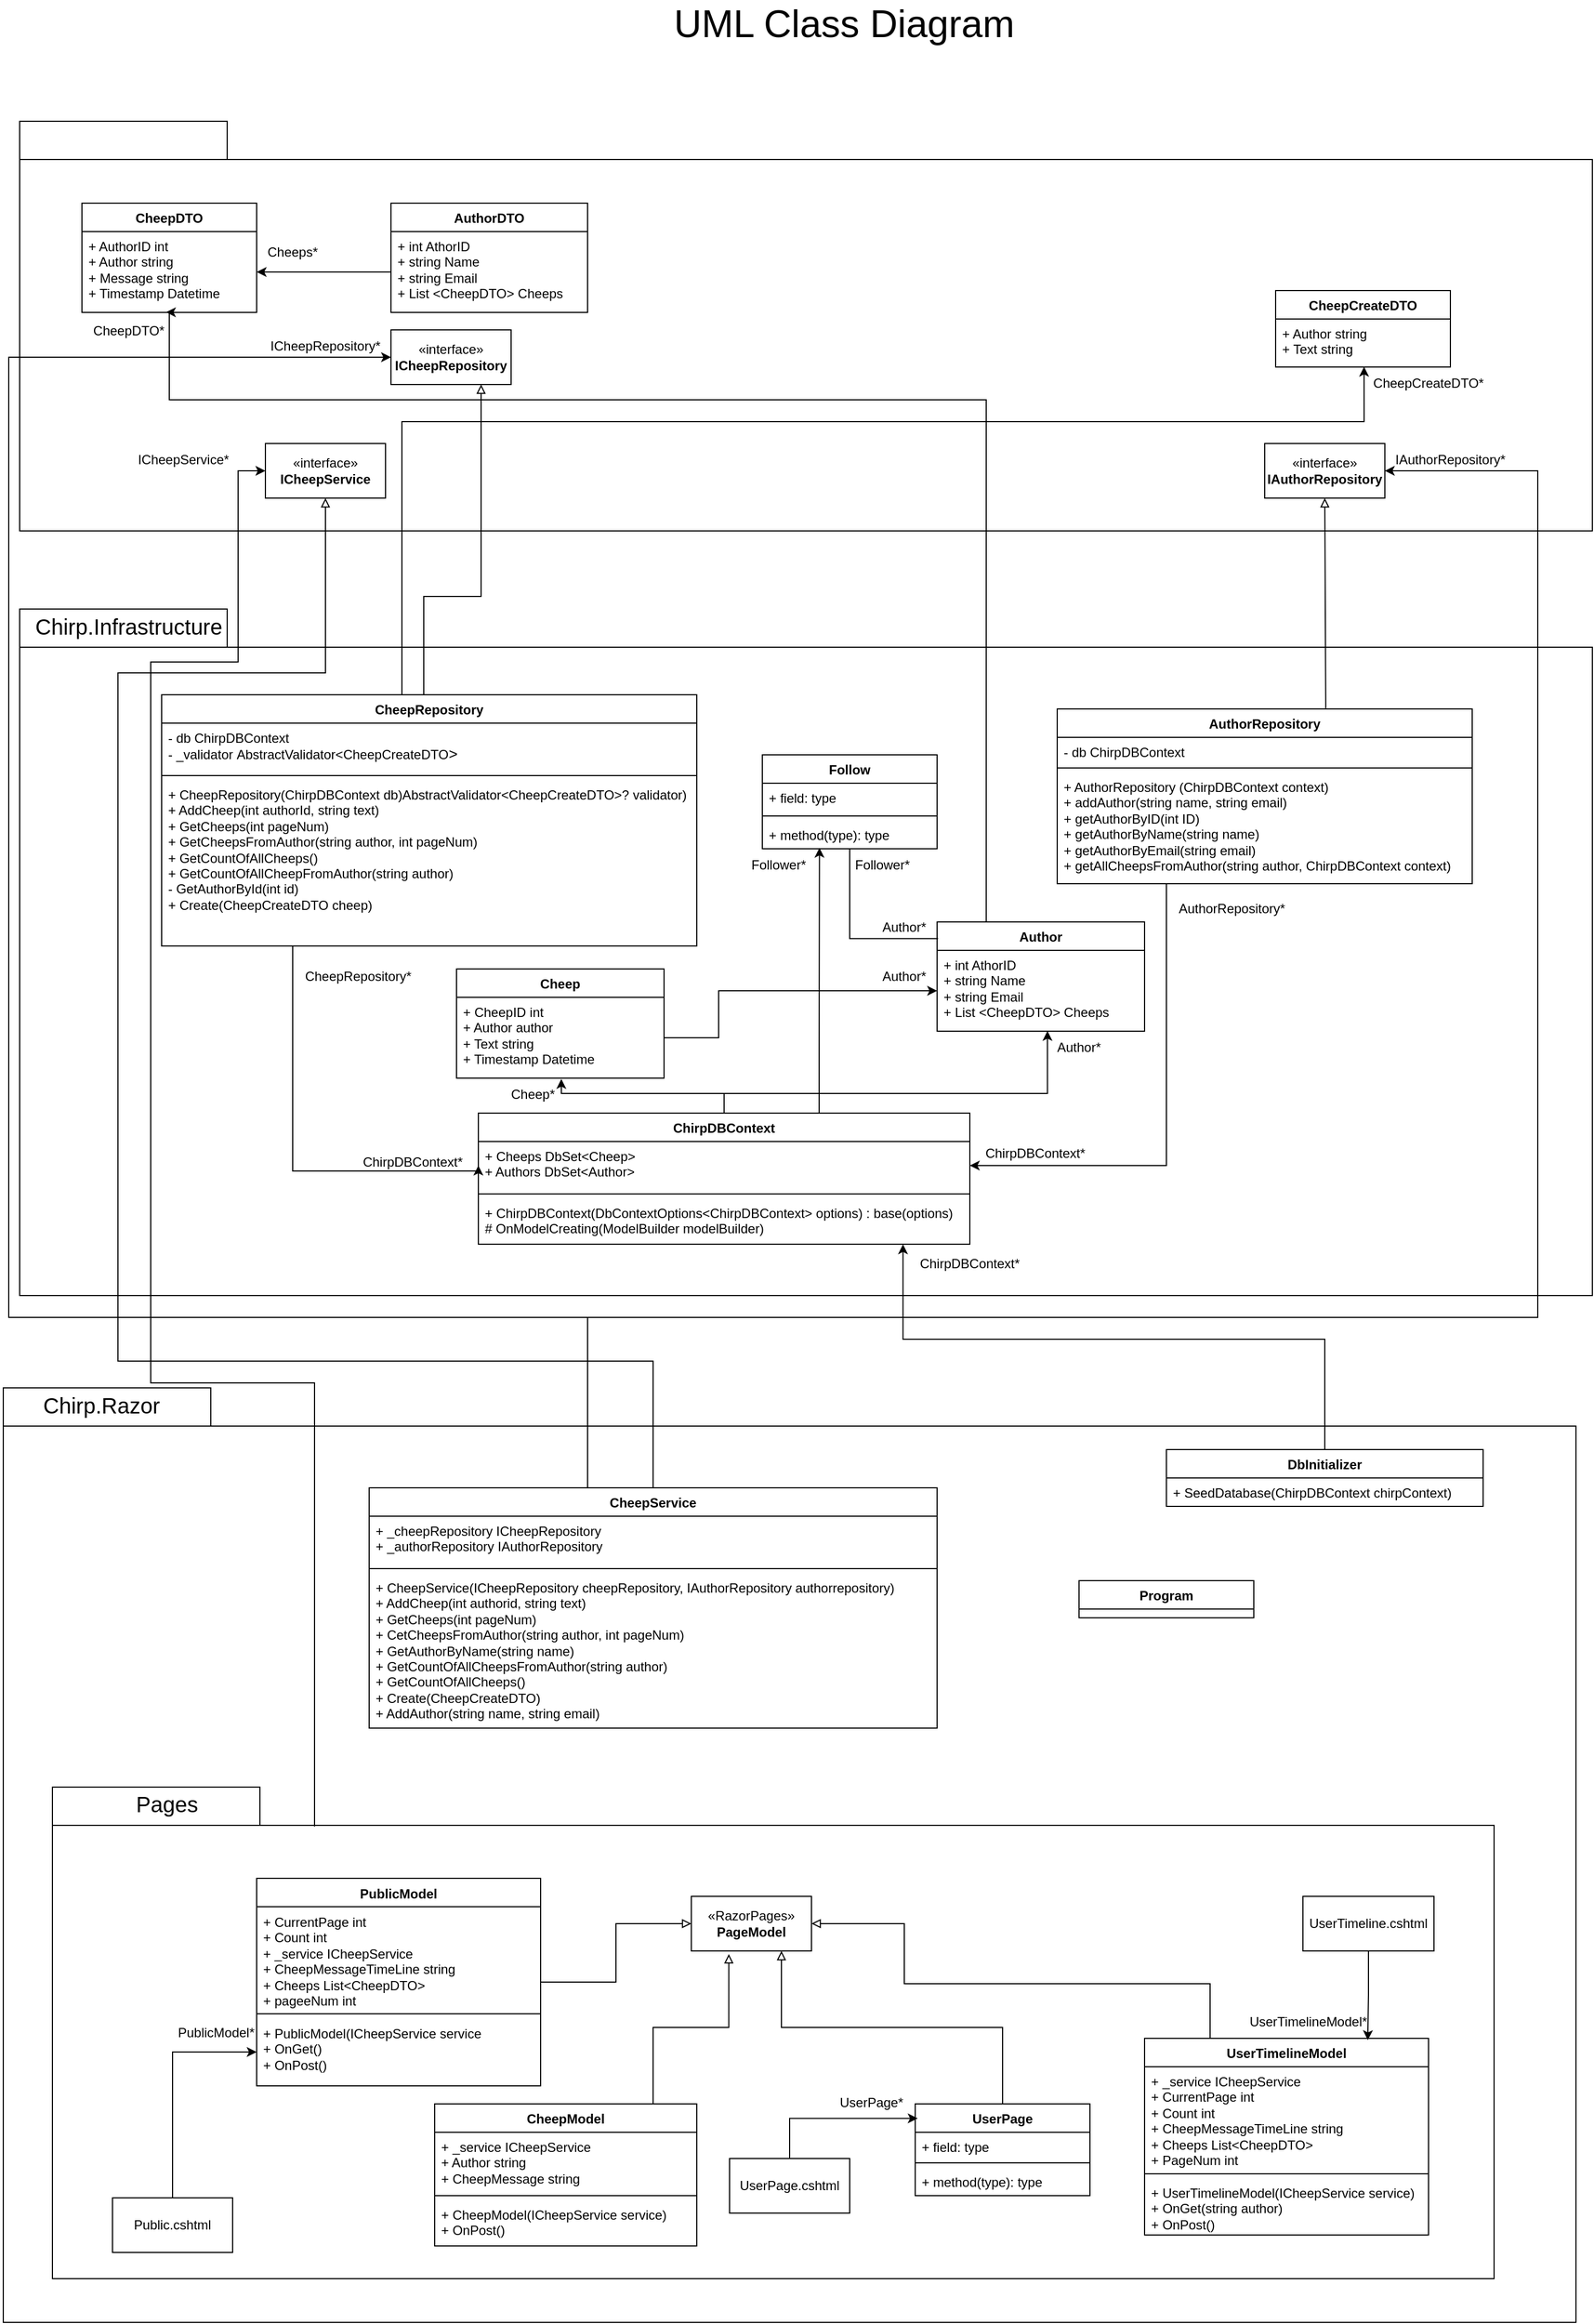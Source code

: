 <mxfile>
    <diagram id="ww35-J_WLWEUMiR8cN5G" name="Page-1">
        <mxGraphModel dx="370" dy="808" grid="0" gridSize="10" guides="1" tooltips="1" connect="1" arrows="1" fold="1" page="1" pageScale="1" pageWidth="850" pageHeight="1100" math="0" shadow="0">
            <root>
                <mxCell id="0"/>
                <mxCell id="1" parent="0"/>
                <mxCell id="2" value="" style="shape=folder;fontStyle=1;spacingTop=10;tabWidth=190;tabHeight=35;tabPosition=left;html=1;" parent="1" vertex="1">
                    <mxGeometry x="980" y="1294.5" width="1440" height="855.5" as="geometry"/>
                </mxCell>
                <mxCell id="3" value="" style="shape=folder;fontStyle=1;spacingTop=10;tabWidth=190;tabHeight=35;tabPosition=left;html=1;" parent="1" vertex="1">
                    <mxGeometry x="1025" y="1660" width="1320" height="450" as="geometry"/>
                </mxCell>
                <mxCell id="4" value="" style="shape=folder;fontStyle=1;spacingTop=10;tabWidth=190;tabHeight=35;tabPosition=left;html=1;" parent="1" vertex="1">
                    <mxGeometry x="995" y="581.5" width="1440" height="628.5" as="geometry"/>
                </mxCell>
                <mxCell id="5" value="" style="shape=folder;fontStyle=1;spacingTop=10;tabWidth=190;tabHeight=35;tabPosition=left;html=1;" parent="1" vertex="1">
                    <mxGeometry x="995" y="135" width="1440" height="375" as="geometry"/>
                </mxCell>
                <mxCell id="6" value="Author" style="swimlane;fontStyle=1;align=center;verticalAlign=top;childLayout=stackLayout;horizontal=1;startSize=26;horizontalStack=0;resizeParent=1;resizeParentMax=0;resizeLast=0;collapsible=1;marginBottom=0;whiteSpace=wrap;html=1;" parent="1" vertex="1">
                    <mxGeometry x="1835" y="868" width="190" height="100" as="geometry"/>
                </mxCell>
                <mxCell id="7" value="+ int AthorID&lt;br style=&quot;border-color: var(--border-color);&quot;&gt;+ string Name&lt;br style=&quot;border-color: var(--border-color);&quot;&gt;+ string Email&lt;br style=&quot;border-color: var(--border-color);&quot;&gt;+ List &amp;lt;CheepDTO&amp;gt; Cheeps" style="text;strokeColor=none;fillColor=none;align=left;verticalAlign=top;spacingLeft=4;spacingRight=4;overflow=hidden;rotatable=0;points=[[0,0.5],[1,0.5]];portConstraint=eastwest;whiteSpace=wrap;html=1;" parent="6" vertex="1">
                    <mxGeometry y="26" width="190" height="74" as="geometry"/>
                </mxCell>
                <mxCell id="8" value="CheepDTO&lt;br&gt;" style="swimlane;fontStyle=1;align=center;verticalAlign=top;childLayout=stackLayout;horizontal=1;startSize=26;horizontalStack=0;resizeParent=1;resizeParentMax=0;resizeLast=0;collapsible=1;marginBottom=0;whiteSpace=wrap;html=1;" parent="1" vertex="1">
                    <mxGeometry x="1052" y="210" width="160" height="100" as="geometry"/>
                </mxCell>
                <mxCell id="9" value="+ AuthorID int&lt;br&gt;+ Author string&lt;br&gt;+ Message string&lt;br&gt;+ Timestamp Datetime" style="text;strokeColor=none;fillColor=none;align=left;verticalAlign=top;spacingLeft=4;spacingRight=4;overflow=hidden;rotatable=0;points=[[0,0.5],[1,0.5]];portConstraint=eastwest;whiteSpace=wrap;html=1;" parent="8" vertex="1">
                    <mxGeometry y="26" width="160" height="74" as="geometry"/>
                </mxCell>
                <mxCell id="10" value="AuthorDTO" style="swimlane;fontStyle=1;align=center;verticalAlign=top;childLayout=stackLayout;horizontal=1;startSize=26;horizontalStack=0;resizeParent=1;resizeParentMax=0;resizeLast=0;collapsible=1;marginBottom=0;whiteSpace=wrap;html=1;" parent="1" vertex="1">
                    <mxGeometry x="1335" y="210" width="180" height="100" as="geometry"/>
                </mxCell>
                <mxCell id="11" value="+ int AthorID&lt;br&gt;+ string Name&lt;br&gt;+ string Email&lt;br&gt;+ List &amp;lt;CheepDTO&amp;gt; Cheeps" style="text;strokeColor=none;fillColor=none;align=left;verticalAlign=top;spacingLeft=4;spacingRight=4;overflow=hidden;rotatable=0;points=[[0,0.5],[1,0.5]];portConstraint=eastwest;whiteSpace=wrap;html=1;" parent="10" vertex="1">
                    <mxGeometry y="26" width="180" height="74" as="geometry"/>
                </mxCell>
                <mxCell id="12" style="edgeStyle=orthogonalEdgeStyle;rounded=0;orthogonalLoop=1;jettySize=auto;html=1;startArrow=none;startFill=0;endArrow=classic;endFill=1;" parent="1" source="11" target="9" edge="1">
                    <mxGeometry relative="1" as="geometry"/>
                </mxCell>
                <mxCell id="13" value="Cheeps*" style="text;html=1;strokeColor=none;fillColor=none;align=center;verticalAlign=middle;whiteSpace=wrap;rounded=0;" parent="1" vertex="1">
                    <mxGeometry x="1215" y="240" width="60" height="30" as="geometry"/>
                </mxCell>
                <mxCell id="14" style="edgeStyle=orthogonalEdgeStyle;rounded=0;orthogonalLoop=1;jettySize=auto;html=1;entryX=0.5;entryY=1;entryDx=0;entryDy=0;endArrow=block;endFill=0;exitX=0.5;exitY=0;exitDx=0;exitDy=0;" parent="1" edge="1">
                    <mxGeometry relative="1" as="geometry">
                        <mxPoint x="1750" y="290" as="sourcePoint"/>
                    </mxGeometry>
                </mxCell>
                <mxCell id="20" value="CheepCreateDTO" style="swimlane;fontStyle=1;align=center;verticalAlign=top;childLayout=stackLayout;horizontal=1;startSize=26;horizontalStack=0;resizeParent=1;resizeParentMax=0;resizeLast=0;collapsible=1;marginBottom=0;whiteSpace=wrap;html=1;" parent="1" vertex="1">
                    <mxGeometry x="2145" y="290" width="160" height="70" as="geometry"/>
                </mxCell>
                <mxCell id="21" value="+ Author string&lt;br&gt;+ Text string" style="text;strokeColor=none;fillColor=none;align=left;verticalAlign=top;spacingLeft=4;spacingRight=4;overflow=hidden;rotatable=0;points=[[0,0.5],[1,0.5]];portConstraint=eastwest;whiteSpace=wrap;html=1;" parent="20" vertex="1">
                    <mxGeometry y="26" width="160" height="44" as="geometry"/>
                </mxCell>
                <mxCell id="22" value="&lt;font style=&quot;font-size: 19px;&quot; color=&quot;#ffffff&quot;&gt;Chirp.Core&lt;/font&gt;" style="text;html=1;strokeColor=none;fillColor=none;align=center;verticalAlign=middle;whiteSpace=wrap;rounded=0;" parent="1" vertex="1">
                    <mxGeometry x="1055" y="135" width="60" height="30" as="geometry"/>
                </mxCell>
                <mxCell id="23" value="Cheep" style="swimlane;fontStyle=1;align=center;verticalAlign=top;childLayout=stackLayout;horizontal=1;startSize=26;horizontalStack=0;resizeParent=1;resizeParentMax=0;resizeLast=0;collapsible=1;marginBottom=0;whiteSpace=wrap;html=1;" parent="1" vertex="1">
                    <mxGeometry x="1395" y="911" width="190" height="100" as="geometry"/>
                </mxCell>
                <mxCell id="24" value="+ CheepID int&lt;br&gt;+ Author author&lt;br&gt;+ Text string&lt;br&gt;+ Timestamp Datetime" style="text;strokeColor=none;fillColor=none;align=left;verticalAlign=top;spacingLeft=4;spacingRight=4;overflow=hidden;rotatable=0;points=[[0,0.5],[1,0.5]];portConstraint=eastwest;whiteSpace=wrap;html=1;" parent="23" vertex="1">
                    <mxGeometry y="26" width="190" height="74" as="geometry"/>
                </mxCell>
                <mxCell id="25" style="edgeStyle=orthogonalEdgeStyle;rounded=0;orthogonalLoop=1;jettySize=auto;html=1;entryX=1;entryY=0.5;entryDx=0;entryDy=0;" parent="1" source="27" target="36" edge="1">
                    <mxGeometry relative="1" as="geometry">
                        <Array as="points">
                            <mxPoint x="2045" y="1091"/>
                        </Array>
                    </mxGeometry>
                </mxCell>
                <mxCell id="26" style="edgeStyle=orthogonalEdgeStyle;rounded=0;orthogonalLoop=1;jettySize=auto;html=1;entryX=0.5;entryY=1;entryDx=0;entryDy=0;endArrow=block;endFill=0;exitX=0.647;exitY=-0.004;exitDx=0;exitDy=0;exitPerimeter=0;" parent="1" source="27" target="68" edge="1">
                    <mxGeometry relative="1" as="geometry">
                        <Array as="points">
                            <mxPoint x="2191" y="670"/>
                            <mxPoint x="2190" y="670"/>
                        </Array>
                    </mxGeometry>
                </mxCell>
                <mxCell id="27" value="AuthorRepository" style="swimlane;fontStyle=1;align=center;verticalAlign=top;childLayout=stackLayout;horizontal=1;startSize=26;horizontalStack=0;resizeParent=1;resizeParentMax=0;resizeLast=0;collapsible=1;marginBottom=0;whiteSpace=wrap;html=1;" parent="1" vertex="1">
                    <mxGeometry x="1945" y="673" width="380" height="160" as="geometry"/>
                </mxCell>
                <mxCell id="28" value="- db&amp;nbsp;ChirpDBContext" style="text;strokeColor=none;fillColor=none;align=left;verticalAlign=top;spacingLeft=4;spacingRight=4;overflow=hidden;rotatable=0;points=[[0,0.5],[1,0.5]];portConstraint=eastwest;whiteSpace=wrap;html=1;" parent="27" vertex="1">
                    <mxGeometry y="26" width="380" height="24" as="geometry"/>
                </mxCell>
                <mxCell id="29" value="" style="line;strokeWidth=1;fillColor=none;align=left;verticalAlign=middle;spacingTop=-1;spacingLeft=3;spacingRight=3;rotatable=0;labelPosition=right;points=[];portConstraint=eastwest;strokeColor=inherit;" parent="27" vertex="1">
                    <mxGeometry y="50" width="380" height="8" as="geometry"/>
                </mxCell>
                <mxCell id="30" value="+ AuthorRepository (ChirpDBContext context)&lt;br&gt;+ addAuthor(string name, string email)&lt;br&gt;+ getAuthorByID(int ID)&lt;br&gt;+ getAuthorByName(string name)&lt;br&gt;+ getAuthorByEmail(string email)&lt;br&gt;+ getAllCheepsFromAuthor(string author, ChirpDBContext context)" style="text;strokeColor=none;fillColor=none;align=left;verticalAlign=top;spacingLeft=4;spacingRight=4;overflow=hidden;rotatable=0;points=[[0,0.5],[1,0.5]];portConstraint=eastwest;whiteSpace=wrap;html=1;" parent="27" vertex="1">
                    <mxGeometry y="58" width="380" height="102" as="geometry"/>
                </mxCell>
                <mxCell id="31" value="CheepRepository" style="swimlane;fontStyle=1;align=center;verticalAlign=top;childLayout=stackLayout;horizontal=1;startSize=26;horizontalStack=0;resizeParent=1;resizeParentMax=0;resizeLast=0;collapsible=1;marginBottom=0;whiteSpace=wrap;html=1;" parent="1" vertex="1">
                    <mxGeometry x="1125" y="660" width="490" height="230" as="geometry"/>
                </mxCell>
                <mxCell id="32" value="- db ChirpDBContext&lt;br&gt;- _validator&amp;nbsp;AbstractValidator&amp;lt;&lt;font style=&quot;font-size: 12px;&quot;&gt;CheepCreateDTO&lt;/font&gt;&lt;span style=&quot;font-family: Consolas, &amp;quot;Courier New&amp;quot;, monospace; font-size: 14px;&quot;&gt;&amp;gt;&lt;/span&gt;" style="text;strokeColor=none;fillColor=none;align=left;verticalAlign=top;spacingLeft=4;spacingRight=4;overflow=hidden;rotatable=0;points=[[0,0.5],[1,0.5]];portConstraint=eastwest;whiteSpace=wrap;html=1;" parent="31" vertex="1">
                    <mxGeometry y="26" width="490" height="44" as="geometry"/>
                </mxCell>
                <mxCell id="33" value="" style="line;strokeWidth=1;fillColor=none;align=left;verticalAlign=middle;spacingTop=-1;spacingLeft=3;spacingRight=3;rotatable=0;labelPosition=right;points=[];portConstraint=eastwest;strokeColor=inherit;" parent="31" vertex="1">
                    <mxGeometry y="70" width="490" height="8" as="geometry"/>
                </mxCell>
                <mxCell id="34" value="&lt;font style=&quot;font-size: 12px;&quot;&gt;+&amp;nbsp;CheepRepository(ChirpDBContext db)AbstractValidator&amp;lt;CheepCreateDTO&amp;gt;? validator)&lt;/font&gt;&lt;br&gt;+ AddCheep(int authorId, string text)&lt;br&gt;+ GetCheeps(int pageNum)&lt;br&gt;+ GetCheepsFromAuthor(string author, int pageNum)&lt;br&gt;+ GetCountOfAllCheeps()&lt;br&gt;+ GetCountOfAllCheepFromAuthor(string author)&lt;br&gt;- GetAuthorById(int id)&lt;br&gt;+ Create(CheepCreateDTO cheep)" style="text;strokeColor=none;fillColor=none;align=left;verticalAlign=top;spacingLeft=4;spacingRight=4;overflow=hidden;rotatable=0;points=[[0,0.5],[1,0.5]];portConstraint=eastwest;whiteSpace=wrap;html=1;" parent="31" vertex="1">
                    <mxGeometry y="78" width="490" height="152" as="geometry"/>
                </mxCell>
                <mxCell id="35" value="ChirpDBContext" style="swimlane;fontStyle=1;align=center;verticalAlign=top;childLayout=stackLayout;horizontal=1;startSize=26;horizontalStack=0;resizeParent=1;resizeParentMax=0;resizeLast=0;collapsible=1;marginBottom=0;whiteSpace=wrap;html=1;" parent="1" vertex="1">
                    <mxGeometry x="1415" y="1043" width="450" height="120" as="geometry"/>
                </mxCell>
                <mxCell id="36" value="+ Cheeps DbSet&amp;lt;Cheep&amp;gt;&lt;br&gt;+ Authors DbSet&amp;lt;Author&amp;gt;" style="text;strokeColor=none;fillColor=none;align=left;verticalAlign=top;spacingLeft=4;spacingRight=4;overflow=hidden;rotatable=0;points=[[0,0.5],[1,0.5]];portConstraint=eastwest;whiteSpace=wrap;html=1;" parent="35" vertex="1">
                    <mxGeometry y="26" width="450" height="44" as="geometry"/>
                </mxCell>
                <mxCell id="37" value="" style="line;strokeWidth=1;fillColor=none;align=left;verticalAlign=middle;spacingTop=-1;spacingLeft=3;spacingRight=3;rotatable=0;labelPosition=right;points=[];portConstraint=eastwest;strokeColor=inherit;" parent="35" vertex="1">
                    <mxGeometry y="70" width="450" height="8" as="geometry"/>
                </mxCell>
                <mxCell id="38" value="+ ChirpDBContext(DbContextOptions&amp;lt;ChirpDBContext&amp;gt; options) : base(options)&lt;br&gt;# OnModelCreating(ModelBuilder modelBuilder)" style="text;strokeColor=none;fillColor=none;align=left;verticalAlign=top;spacingLeft=4;spacingRight=4;overflow=hidden;rotatable=0;points=[[0,0.5],[1,0.5]];portConstraint=eastwest;whiteSpace=wrap;html=1;" parent="35" vertex="1">
                    <mxGeometry y="78" width="450" height="42" as="geometry"/>
                </mxCell>
                <mxCell id="39" style="edgeStyle=orthogonalEdgeStyle;rounded=0;orthogonalLoop=1;jettySize=auto;html=1;entryX=0;entryY=0.5;entryDx=0;entryDy=0;" parent="1" source="34" target="36" edge="1">
                    <mxGeometry relative="1" as="geometry">
                        <Array as="points">
                            <mxPoint x="1245" y="1096"/>
                        </Array>
                    </mxGeometry>
                </mxCell>
                <mxCell id="40" style="edgeStyle=orthogonalEdgeStyle;rounded=0;orthogonalLoop=1;jettySize=auto;html=1;entryX=0.505;entryY=1.01;entryDx=0;entryDy=0;entryPerimeter=0;" parent="1" source="35" target="24" edge="1">
                    <mxGeometry relative="1" as="geometry">
                        <Array as="points">
                            <mxPoint x="1640" y="1025"/>
                            <mxPoint x="1491" y="1025"/>
                        </Array>
                    </mxGeometry>
                </mxCell>
                <mxCell id="41" style="edgeStyle=orthogonalEdgeStyle;rounded=0;orthogonalLoop=1;jettySize=auto;html=1;entryX=0.532;entryY=0.997;entryDx=0;entryDy=0;entryPerimeter=0;" parent="1" source="35" target="7" edge="1">
                    <mxGeometry relative="1" as="geometry">
                        <Array as="points">
                            <mxPoint x="1640" y="1025"/>
                            <mxPoint x="1936" y="1025"/>
                        </Array>
                    </mxGeometry>
                </mxCell>
                <mxCell id="42" style="edgeStyle=orthogonalEdgeStyle;rounded=0;orthogonalLoop=1;jettySize=auto;html=1;entryX=0;entryY=0.5;entryDx=0;entryDy=0;" parent="1" source="24" target="7" edge="1">
                    <mxGeometry relative="1" as="geometry">
                        <Array as="points">
                            <mxPoint x="1635" y="974"/>
                            <mxPoint x="1635" y="931"/>
                        </Array>
                    </mxGeometry>
                </mxCell>
                <mxCell id="43" style="edgeStyle=orthogonalEdgeStyle;rounded=0;orthogonalLoop=1;jettySize=auto;html=1;entryX=0.481;entryY=0.997;entryDx=0;entryDy=0;entryPerimeter=0;" parent="1" source="6" target="9" edge="1">
                    <mxGeometry relative="1" as="geometry">
                        <Array as="points">
                            <mxPoint x="1880" y="390"/>
                            <mxPoint x="1132" y="390"/>
                            <mxPoint x="1132" y="310"/>
                        </Array>
                    </mxGeometry>
                </mxCell>
                <mxCell id="44" style="edgeStyle=orthogonalEdgeStyle;rounded=0;orthogonalLoop=1;jettySize=auto;html=1;entryX=0.506;entryY=0.994;entryDx=0;entryDy=0;entryPerimeter=0;" parent="1" source="31" target="21" edge="1">
                    <mxGeometry relative="1" as="geometry">
                        <Array as="points">
                            <mxPoint x="1345" y="410"/>
                            <mxPoint x="2226" y="410"/>
                        </Array>
                    </mxGeometry>
                </mxCell>
                <mxCell id="45" value="&lt;font style=&quot;font-size: 20px;&quot;&gt;Chirp.Infrastructure&lt;/font&gt;" style="text;html=1;strokeColor=none;fillColor=none;align=center;verticalAlign=middle;whiteSpace=wrap;rounded=0;" parent="1" vertex="1">
                    <mxGeometry x="1065" y="581.5" width="60" height="30" as="geometry"/>
                </mxCell>
                <mxCell id="46" value="ChirpDBContext*" style="text;html=1;strokeColor=none;fillColor=none;align=center;verticalAlign=middle;whiteSpace=wrap;rounded=0;" parent="1" vertex="1">
                    <mxGeometry x="1325" y="1073" width="60" height="30" as="geometry"/>
                </mxCell>
                <mxCell id="47" value="Cheep*" style="text;html=1;strokeColor=none;fillColor=none;align=center;verticalAlign=middle;whiteSpace=wrap;rounded=0;" parent="1" vertex="1">
                    <mxGeometry x="1435" y="1011" width="60" height="30" as="geometry"/>
                </mxCell>
                <mxCell id="48" value="Author*" style="text;html=1;strokeColor=none;fillColor=none;align=center;verticalAlign=middle;whiteSpace=wrap;rounded=0;" parent="1" vertex="1">
                    <mxGeometry x="1775" y="903" width="60" height="30" as="geometry"/>
                </mxCell>
                <mxCell id="49" value="Author*" style="text;html=1;strokeColor=none;fillColor=none;align=center;verticalAlign=middle;whiteSpace=wrap;rounded=0;" parent="1" vertex="1">
                    <mxGeometry x="1935" y="968" width="60" height="30" as="geometry"/>
                </mxCell>
                <mxCell id="50" value="ChirpDBContext*" style="text;html=1;strokeColor=none;fillColor=none;align=center;verticalAlign=middle;whiteSpace=wrap;rounded=0;" parent="1" vertex="1">
                    <mxGeometry x="1895" y="1065" width="60" height="30" as="geometry"/>
                </mxCell>
                <mxCell id="51" value="CheepDTO*" style="text;html=1;strokeColor=none;fillColor=none;align=center;verticalAlign=middle;whiteSpace=wrap;rounded=0;" parent="1" vertex="1">
                    <mxGeometry x="1065" y="312" width="60" height="30" as="geometry"/>
                </mxCell>
                <mxCell id="52" value="CheepCreateDTO*" style="text;html=1;strokeColor=none;fillColor=none;align=center;verticalAlign=middle;whiteSpace=wrap;rounded=0;" parent="1" vertex="1">
                    <mxGeometry x="2255" y="360" width="60" height="30" as="geometry"/>
                </mxCell>
                <mxCell id="53" value="&lt;font style=&quot;font-size: 35px;&quot;&gt;UML Class Diagram&lt;/font&gt;" style="text;html=1;strokeColor=none;fillColor=none;align=center;verticalAlign=middle;whiteSpace=wrap;rounded=0;" parent="1" vertex="1">
                    <mxGeometry x="1555" y="30" width="390" height="30" as="geometry"/>
                </mxCell>
                <mxCell id="54" value="&lt;font style=&quot;font-size: 20px;&quot;&gt;Chirp.Razor&lt;/font&gt;" style="text;html=1;strokeColor=none;fillColor=none;align=center;verticalAlign=middle;whiteSpace=wrap;rounded=0;" parent="1" vertex="1">
                    <mxGeometry x="1040" y="1294.5" width="60" height="30" as="geometry"/>
                </mxCell>
                <mxCell id="55" value="DbInitializer" style="swimlane;fontStyle=1;align=center;verticalAlign=top;childLayout=stackLayout;horizontal=1;startSize=26;horizontalStack=0;resizeParent=1;resizeParentMax=0;resizeLast=0;collapsible=1;marginBottom=0;whiteSpace=wrap;html=1;" parent="1" vertex="1">
                    <mxGeometry x="2045" y="1351" width="290" height="52" as="geometry"/>
                </mxCell>
                <mxCell id="56" value="+ SeedDatabase(ChirpDBContext chirpContext)" style="text;strokeColor=none;fillColor=none;align=left;verticalAlign=top;spacingLeft=4;spacingRight=4;overflow=hidden;rotatable=0;points=[[0,0.5],[1,0.5]];portConstraint=eastwest;whiteSpace=wrap;html=1;" parent="55" vertex="1">
                    <mxGeometry y="26" width="290" height="26" as="geometry"/>
                </mxCell>
                <mxCell id="57" value="ChirpDBContext*" style="text;html=1;strokeColor=none;fillColor=none;align=center;verticalAlign=middle;whiteSpace=wrap;rounded=0;" parent="1" vertex="1">
                    <mxGeometry x="1835" y="1166" width="60" height="30" as="geometry"/>
                </mxCell>
                <mxCell id="58" style="edgeStyle=orthogonalEdgeStyle;rounded=0;orthogonalLoop=1;jettySize=auto;html=1;" parent="1" target="82" edge="1">
                    <mxGeometry relative="1" as="geometry">
                        <Array as="points">
                            <mxPoint x="1265" y="1290"/>
                            <mxPoint x="1115" y="1290"/>
                            <mxPoint x="1115" y="630"/>
                            <mxPoint x="1195" y="630"/>
                            <mxPoint x="1195" y="455"/>
                        </Array>
                        <mxPoint x="1265" y="1696" as="sourcePoint"/>
                    </mxGeometry>
                </mxCell>
                <mxCell id="59" value="&lt;font style=&quot;font-size: 20px;&quot;&gt;Pages&lt;/font&gt;" style="text;html=1;strokeColor=none;fillColor=none;align=center;verticalAlign=middle;whiteSpace=wrap;rounded=0;" parent="1" vertex="1">
                    <mxGeometry x="1100" y="1660" width="60" height="30" as="geometry"/>
                </mxCell>
                <mxCell id="60" style="edgeStyle=orthogonalEdgeStyle;rounded=0;orthogonalLoop=1;jettySize=auto;html=1;entryX=0.5;entryY=1;entryDx=0;entryDy=0;endArrow=block;endFill=0;" parent="1" source="63" target="82" edge="1">
                    <mxGeometry relative="1" as="geometry">
                        <Array as="points">
                            <mxPoint x="1575" y="1270"/>
                            <mxPoint x="1085" y="1270"/>
                            <mxPoint x="1085" y="640"/>
                            <mxPoint x="1275" y="640"/>
                        </Array>
                    </mxGeometry>
                </mxCell>
                <mxCell id="61" style="edgeStyle=orthogonalEdgeStyle;rounded=0;orthogonalLoop=1;jettySize=auto;html=1;entryX=0;entryY=0.5;entryDx=0;entryDy=0;" parent="1" source="63" target="67" edge="1">
                    <mxGeometry relative="1" as="geometry">
                        <Array as="points">
                            <mxPoint x="1515" y="1230"/>
                            <mxPoint x="985" y="1230"/>
                            <mxPoint x="985" y="351"/>
                        </Array>
                    </mxGeometry>
                </mxCell>
                <mxCell id="62" style="edgeStyle=orthogonalEdgeStyle;rounded=0;orthogonalLoop=1;jettySize=auto;html=1;" parent="1" source="63" target="68" edge="1">
                    <mxGeometry relative="1" as="geometry">
                        <Array as="points">
                            <mxPoint x="1515" y="1230"/>
                            <mxPoint x="2385" y="1230"/>
                            <mxPoint x="2385" y="455"/>
                        </Array>
                    </mxGeometry>
                </mxCell>
                <mxCell id="63" value="CheepService" style="swimlane;fontStyle=1;align=center;verticalAlign=top;childLayout=stackLayout;horizontal=1;startSize=26;horizontalStack=0;resizeParent=1;resizeParentMax=0;resizeLast=0;collapsible=1;marginBottom=0;whiteSpace=wrap;html=1;" parent="1" vertex="1">
                    <mxGeometry x="1315" y="1386" width="520" height="220" as="geometry"/>
                </mxCell>
                <mxCell id="64" value="+ _cheepRepository ICheepRepository&lt;br&gt;+ _authorRepository IAuthorRepository" style="text;strokeColor=none;fillColor=none;align=left;verticalAlign=top;spacingLeft=4;spacingRight=4;overflow=hidden;rotatable=0;points=[[0,0.5],[1,0.5]];portConstraint=eastwest;whiteSpace=wrap;html=1;" parent="63" vertex="1">
                    <mxGeometry y="26" width="520" height="44" as="geometry"/>
                </mxCell>
                <mxCell id="65" value="" style="line;strokeWidth=1;fillColor=none;align=left;verticalAlign=middle;spacingTop=-1;spacingLeft=3;spacingRight=3;rotatable=0;labelPosition=right;points=[];portConstraint=eastwest;strokeColor=inherit;" parent="63" vertex="1">
                    <mxGeometry y="70" width="520" height="8" as="geometry"/>
                </mxCell>
                <mxCell id="66" value="+ CheepService(ICheepRepository cheepRepository, IAuthorRepository authorrepository)&lt;br&gt;+ AddCheep(int authorid, string text)&lt;br&gt;+ GetCheeps(int pageNum)&lt;br&gt;+ CetCheepsFromAuthor(string author, int pageNum)&lt;br&gt;+ GetAuthorByName(string name)&lt;br&gt;+ GetCountOfAllCheepsFromAuthor(string author)&lt;br&gt;+ GetCountOfAllCheeps()&lt;br&gt;+ Create(CheepCreateDTO)&lt;br&gt;+ AddAuthor(string name, string email)" style="text;strokeColor=none;fillColor=none;align=left;verticalAlign=top;spacingLeft=4;spacingRight=4;overflow=hidden;rotatable=0;points=[[0,0.5],[1,0.5]];portConstraint=eastwest;whiteSpace=wrap;html=1;" parent="63" vertex="1">
                    <mxGeometry y="78" width="520" height="142" as="geometry"/>
                </mxCell>
                <mxCell id="67" value="«interface»&lt;br&gt;&lt;b&gt;ICheepRepository&lt;/b&gt;" style="html=1;whiteSpace=wrap;" parent="1" vertex="1">
                    <mxGeometry x="1335" y="326" width="110" height="50" as="geometry"/>
                </mxCell>
                <mxCell id="68" value="«interface»&lt;br&gt;&lt;b&gt;IAuthorRepository&lt;/b&gt;" style="html=1;whiteSpace=wrap;" parent="1" vertex="1">
                    <mxGeometry x="2135" y="430" width="110" height="50" as="geometry"/>
                </mxCell>
                <mxCell id="69" value="CheepRepository*" style="text;html=1;strokeColor=none;fillColor=none;align=center;verticalAlign=middle;whiteSpace=wrap;rounded=0;" parent="1" vertex="1">
                    <mxGeometry x="1275" y="903" width="60" height="30" as="geometry"/>
                </mxCell>
                <mxCell id="70" value="AuthorRepository*" style="text;html=1;strokeColor=none;fillColor=none;align=center;verticalAlign=middle;whiteSpace=wrap;rounded=0;" parent="1" vertex="1">
                    <mxGeometry x="2075" y="841" width="60" height="30" as="geometry"/>
                </mxCell>
                <mxCell id="71" value="Follow" style="swimlane;fontStyle=1;align=center;verticalAlign=top;childLayout=stackLayout;horizontal=1;startSize=26;horizontalStack=0;resizeParent=1;resizeParentMax=0;resizeLast=0;collapsible=1;marginBottom=0;whiteSpace=wrap;html=1;" parent="1" vertex="1">
                    <mxGeometry x="1675" y="715" width="160" height="86" as="geometry"/>
                </mxCell>
                <mxCell id="72" value="+ field: type" style="text;strokeColor=none;fillColor=none;align=left;verticalAlign=top;spacingLeft=4;spacingRight=4;overflow=hidden;rotatable=0;points=[[0,0.5],[1,0.5]];portConstraint=eastwest;whiteSpace=wrap;html=1;" parent="71" vertex="1">
                    <mxGeometry y="26" width="160" height="26" as="geometry"/>
                </mxCell>
                <mxCell id="73" value="" style="line;strokeWidth=1;fillColor=none;align=left;verticalAlign=middle;spacingTop=-1;spacingLeft=3;spacingRight=3;rotatable=0;labelPosition=right;points=[];portConstraint=eastwest;strokeColor=inherit;" parent="71" vertex="1">
                    <mxGeometry y="52" width="160" height="8" as="geometry"/>
                </mxCell>
                <mxCell id="74" value="+ method(type): type" style="text;strokeColor=none;fillColor=none;align=left;verticalAlign=top;spacingLeft=4;spacingRight=4;overflow=hidden;rotatable=0;points=[[0,0.5],[1,0.5]];portConstraint=eastwest;whiteSpace=wrap;html=1;" parent="71" vertex="1">
                    <mxGeometry y="60" width="160" height="26" as="geometry"/>
                </mxCell>
                <mxCell id="75" style="edgeStyle=orthogonalEdgeStyle;rounded=0;orthogonalLoop=1;jettySize=auto;html=1;entryX=0.005;entryY=0.153;entryDx=0;entryDy=0;entryPerimeter=0;endArrow=none;endFill=0;" parent="1" source="71" target="6" edge="1">
                    <mxGeometry relative="1" as="geometry"/>
                </mxCell>
                <mxCell id="76" value="Author*" style="text;html=1;strokeColor=none;fillColor=none;align=center;verticalAlign=middle;whiteSpace=wrap;rounded=0;" parent="1" vertex="1">
                    <mxGeometry x="1775" y="858" width="60" height="30" as="geometry"/>
                </mxCell>
                <mxCell id="77" value="Follower*" style="text;html=1;strokeColor=none;fillColor=none;align=center;verticalAlign=middle;whiteSpace=wrap;rounded=0;" parent="1" vertex="1">
                    <mxGeometry x="1755" y="801" width="60" height="30" as="geometry"/>
                </mxCell>
                <mxCell id="78" style="edgeStyle=orthogonalEdgeStyle;rounded=0;orthogonalLoop=1;jettySize=auto;html=1;entryX=0.327;entryY=0.966;entryDx=0;entryDy=0;entryPerimeter=0;" parent="1" source="35" target="74" edge="1">
                    <mxGeometry relative="1" as="geometry">
                        <Array as="points">
                            <mxPoint x="1727" y="985"/>
                            <mxPoint x="1727" y="985"/>
                        </Array>
                    </mxGeometry>
                </mxCell>
                <mxCell id="79" value="Follower*" style="text;html=1;strokeColor=none;fillColor=none;align=center;verticalAlign=middle;whiteSpace=wrap;rounded=0;" parent="1" vertex="1">
                    <mxGeometry x="1660" y="801" width="60" height="30" as="geometry"/>
                </mxCell>
                <mxCell id="82" value="«interface»&lt;br&gt;&lt;b&gt;ICheepService&lt;/b&gt;" style="html=1;whiteSpace=wrap;" parent="1" vertex="1">
                    <mxGeometry x="1220" y="430" width="110" height="50" as="geometry"/>
                </mxCell>
                <mxCell id="83" style="edgeStyle=orthogonalEdgeStyle;rounded=0;orthogonalLoop=1;jettySize=auto;html=1;entryX=0.75;entryY=1;entryDx=0;entryDy=0;endArrow=block;endFill=0;" parent="1" target="67" edge="1">
                    <mxGeometry relative="1" as="geometry">
                        <Array as="points">
                            <mxPoint x="1365" y="570"/>
                            <mxPoint x="1418" y="570"/>
                        </Array>
                        <mxPoint x="1365" y="660" as="sourcePoint"/>
                    </mxGeometry>
                </mxCell>
                <mxCell id="84" value="ICheepRepository*" style="text;html=1;strokeColor=none;fillColor=none;align=center;verticalAlign=middle;whiteSpace=wrap;rounded=0;" parent="1" vertex="1">
                    <mxGeometry x="1245" y="326" width="60" height="30" as="geometry"/>
                </mxCell>
                <mxCell id="85" value="IAuthorRepository*" style="text;html=1;strokeColor=none;fillColor=none;align=center;verticalAlign=middle;whiteSpace=wrap;rounded=0;" parent="1" vertex="1">
                    <mxGeometry x="2275" y="430" width="60" height="30" as="geometry"/>
                </mxCell>
                <mxCell id="86" style="edgeStyle=orthogonalEdgeStyle;rounded=0;orthogonalLoop=1;jettySize=auto;html=1;entryX=0.864;entryY=1.002;entryDx=0;entryDy=0;entryPerimeter=0;" parent="1" source="55" target="38" edge="1">
                    <mxGeometry relative="1" as="geometry">
                        <Array as="points">
                            <mxPoint x="2190" y="1250"/>
                            <mxPoint x="1804" y="1250"/>
                        </Array>
                    </mxGeometry>
                </mxCell>
                <mxCell id="87" value="Program" style="swimlane;fontStyle=1;align=center;verticalAlign=top;childLayout=stackLayout;horizontal=1;startSize=26;horizontalStack=0;resizeParent=1;resizeParentMax=0;resizeLast=0;collapsible=1;marginBottom=0;whiteSpace=wrap;html=1;" parent="1" vertex="1">
                    <mxGeometry x="1965" y="1471" width="160" height="34" as="geometry"/>
                </mxCell>
                <mxCell id="88" value="ICheepService*" style="text;html=1;strokeColor=none;fillColor=none;align=center;verticalAlign=middle;whiteSpace=wrap;rounded=0;" parent="1" vertex="1">
                    <mxGeometry x="1115" y="430" width="60" height="30" as="geometry"/>
                </mxCell>
                <mxCell id="89" style="edgeStyle=orthogonalEdgeStyle;rounded=0;orthogonalLoop=1;jettySize=auto;html=1;entryX=0;entryY=0.5;entryDx=0;entryDy=0;" parent="1" source="90" target="113" edge="1">
                    <mxGeometry relative="1" as="geometry"/>
                </mxCell>
                <mxCell id="90" value="Public.cshtml" style="html=1;whiteSpace=wrap;" parent="1" vertex="1">
                    <mxGeometry x="1080" y="2036" width="110" height="50" as="geometry"/>
                </mxCell>
                <mxCell id="91" value="UserPage.cshtml" style="html=1;whiteSpace=wrap;" parent="1" vertex="1">
                    <mxGeometry x="1645" y="2000" width="110" height="50" as="geometry"/>
                </mxCell>
                <mxCell id="92" value="UserTimeline.cshtml" style="html=1;whiteSpace=wrap;" parent="1" vertex="1">
                    <mxGeometry x="2170" y="1760" width="120" height="50" as="geometry"/>
                </mxCell>
                <mxCell id="93" value="CheepModel" style="swimlane;fontStyle=1;align=center;verticalAlign=top;childLayout=stackLayout;horizontal=1;startSize=26;horizontalStack=0;resizeParent=1;resizeParentMax=0;resizeLast=0;collapsible=1;marginBottom=0;whiteSpace=wrap;html=1;" parent="1" vertex="1">
                    <mxGeometry x="1375" y="1950" width="240" height="130" as="geometry"/>
                </mxCell>
                <mxCell id="94" value="+ _service ICheepService&lt;br&gt;+ Author string&lt;br&gt;+ CheepMessage string" style="text;strokeColor=none;fillColor=none;align=left;verticalAlign=top;spacingLeft=4;spacingRight=4;overflow=hidden;rotatable=0;points=[[0,0.5],[1,0.5]];portConstraint=eastwest;whiteSpace=wrap;html=1;" parent="93" vertex="1">
                    <mxGeometry y="26" width="240" height="54" as="geometry"/>
                </mxCell>
                <mxCell id="95" value="" style="line;strokeWidth=1;fillColor=none;align=left;verticalAlign=middle;spacingTop=-1;spacingLeft=3;spacingRight=3;rotatable=0;labelPosition=right;points=[];portConstraint=eastwest;strokeColor=inherit;" parent="93" vertex="1">
                    <mxGeometry y="80" width="240" height="8" as="geometry"/>
                </mxCell>
                <mxCell id="96" value="+ CheepModel(ICheepService service)&lt;br&gt;+ OnPost()" style="text;strokeColor=none;fillColor=none;align=left;verticalAlign=top;spacingLeft=4;spacingRight=4;overflow=hidden;rotatable=0;points=[[0,0.5],[1,0.5]];portConstraint=eastwest;whiteSpace=wrap;html=1;" parent="93" vertex="1">
                    <mxGeometry y="88" width="240" height="42" as="geometry"/>
                </mxCell>
                <mxCell id="97" style="edgeStyle=orthogonalEdgeStyle;rounded=0;orthogonalLoop=1;jettySize=auto;html=1;entryX=0.75;entryY=1;entryDx=0;entryDy=0;endArrow=block;endFill=0;" parent="1" source="98" target="107" edge="1">
                    <mxGeometry relative="1" as="geometry">
                        <Array as="points">
                            <mxPoint x="1895" y="1880"/>
                            <mxPoint x="1693" y="1880"/>
                        </Array>
                    </mxGeometry>
                </mxCell>
                <mxCell id="98" value="UserPage" style="swimlane;fontStyle=1;align=center;verticalAlign=top;childLayout=stackLayout;horizontal=1;startSize=26;horizontalStack=0;resizeParent=1;resizeParentMax=0;resizeLast=0;collapsible=1;marginBottom=0;whiteSpace=wrap;html=1;" parent="1" vertex="1">
                    <mxGeometry x="1815" y="1950" width="160" height="84" as="geometry"/>
                </mxCell>
                <mxCell id="99" value="+ field: type" style="text;strokeColor=none;fillColor=none;align=left;verticalAlign=top;spacingLeft=4;spacingRight=4;overflow=hidden;rotatable=0;points=[[0,0.5],[1,0.5]];portConstraint=eastwest;whiteSpace=wrap;html=1;" parent="98" vertex="1">
                    <mxGeometry y="26" width="160" height="24" as="geometry"/>
                </mxCell>
                <mxCell id="100" value="" style="line;strokeWidth=1;fillColor=none;align=left;verticalAlign=middle;spacingTop=-1;spacingLeft=3;spacingRight=3;rotatable=0;labelPosition=right;points=[];portConstraint=eastwest;strokeColor=inherit;" parent="98" vertex="1">
                    <mxGeometry y="50" width="160" height="8" as="geometry"/>
                </mxCell>
                <mxCell id="101" value="+ method(type): type" style="text;strokeColor=none;fillColor=none;align=left;verticalAlign=top;spacingLeft=4;spacingRight=4;overflow=hidden;rotatable=0;points=[[0,0.5],[1,0.5]];portConstraint=eastwest;whiteSpace=wrap;html=1;" parent="98" vertex="1">
                    <mxGeometry y="58" width="160" height="26" as="geometry"/>
                </mxCell>
                <mxCell id="102" style="edgeStyle=orthogonalEdgeStyle;rounded=0;orthogonalLoop=1;jettySize=auto;html=1;entryX=1;entryY=0.5;entryDx=0;entryDy=0;endArrow=block;endFill=0;" parent="1" source="103" target="107" edge="1">
                    <mxGeometry relative="1" as="geometry">
                        <Array as="points">
                            <mxPoint x="2085" y="1840"/>
                            <mxPoint x="1805" y="1840"/>
                            <mxPoint x="1805" y="1785"/>
                        </Array>
                    </mxGeometry>
                </mxCell>
                <mxCell id="103" value="UserTimelineModel" style="swimlane;fontStyle=1;align=center;verticalAlign=top;childLayout=stackLayout;horizontal=1;startSize=26;horizontalStack=0;resizeParent=1;resizeParentMax=0;resizeLast=0;collapsible=1;marginBottom=0;whiteSpace=wrap;html=1;" parent="1" vertex="1">
                    <mxGeometry x="2025" y="1890" width="260" height="180" as="geometry"/>
                </mxCell>
                <mxCell id="104" value="+ _service ICheepService&lt;br&gt;+ CurrentPage int&lt;br&gt;+ Count int&lt;br&gt;+ CheepMessageTimeLine string&lt;br&gt;+ Cheeps List&amp;lt;CheepDTO&amp;gt;&lt;br&gt;+ PageNum int" style="text;strokeColor=none;fillColor=none;align=left;verticalAlign=top;spacingLeft=4;spacingRight=4;overflow=hidden;rotatable=0;points=[[0,0.5],[1,0.5]];portConstraint=eastwest;whiteSpace=wrap;html=1;" parent="103" vertex="1">
                    <mxGeometry y="26" width="260" height="94" as="geometry"/>
                </mxCell>
                <mxCell id="105" value="" style="line;strokeWidth=1;fillColor=none;align=left;verticalAlign=middle;spacingTop=-1;spacingLeft=3;spacingRight=3;rotatable=0;labelPosition=right;points=[];portConstraint=eastwest;strokeColor=inherit;" parent="103" vertex="1">
                    <mxGeometry y="120" width="260" height="8" as="geometry"/>
                </mxCell>
                <mxCell id="106" value="+ UserTimelineModel(ICheepService service)&lt;br&gt;+ OnGet(string author)&lt;br&gt;+ OnPost()" style="text;strokeColor=none;fillColor=none;align=left;verticalAlign=top;spacingLeft=4;spacingRight=4;overflow=hidden;rotatable=0;points=[[0,0.5],[1,0.5]];portConstraint=eastwest;whiteSpace=wrap;html=1;" parent="103" vertex="1">
                    <mxGeometry y="128" width="260" height="52" as="geometry"/>
                </mxCell>
                <mxCell id="107" value="«RazorPages»&lt;br&gt;&lt;b&gt;PageModel&lt;/b&gt;" style="html=1;whiteSpace=wrap;" parent="1" vertex="1">
                    <mxGeometry x="1610" y="1760" width="110" height="50" as="geometry"/>
                </mxCell>
                <mxCell id="108" value="PublicModel*" style="text;html=1;strokeColor=none;fillColor=none;align=center;verticalAlign=middle;whiteSpace=wrap;rounded=0;" parent="1" vertex="1">
                    <mxGeometry x="1145" y="1870" width="60" height="30" as="geometry"/>
                </mxCell>
                <mxCell id="109" style="edgeStyle=orthogonalEdgeStyle;rounded=0;orthogonalLoop=1;jettySize=auto;html=1;entryX=0;entryY=0.5;entryDx=0;entryDy=0;endArrow=block;endFill=0;" parent="1" source="110" target="107" edge="1">
                    <mxGeometry relative="1" as="geometry"/>
                </mxCell>
                <mxCell id="110" value="PublicModel" style="swimlane;fontStyle=1;align=center;verticalAlign=top;childLayout=stackLayout;horizontal=1;startSize=26;horizontalStack=0;resizeParent=1;resizeParentMax=0;resizeLast=0;collapsible=1;marginBottom=0;whiteSpace=wrap;html=1;" parent="1" vertex="1">
                    <mxGeometry x="1212" y="1743.5" width="260" height="190" as="geometry"/>
                </mxCell>
                <mxCell id="111" value="+ CurrentPage int&lt;br&gt;+ Count int&lt;br&gt;+ _service ICheepService&lt;br&gt;+ CheepMessageTimeLine string&lt;br&gt;+ Cheeps List&amp;lt;CheepDTO&amp;gt;&lt;br&gt;+ pageeNum int" style="text;strokeColor=none;fillColor=none;align=left;verticalAlign=top;spacingLeft=4;spacingRight=4;overflow=hidden;rotatable=0;points=[[0,0.5],[1,0.5]];portConstraint=eastwest;whiteSpace=wrap;html=1;" parent="110" vertex="1">
                    <mxGeometry y="26" width="260" height="94" as="geometry"/>
                </mxCell>
                <mxCell id="112" value="" style="line;strokeWidth=1;fillColor=none;align=left;verticalAlign=middle;spacingTop=-1;spacingLeft=3;spacingRight=3;rotatable=0;labelPosition=right;points=[];portConstraint=eastwest;strokeColor=inherit;" parent="110" vertex="1">
                    <mxGeometry y="120" width="260" height="8" as="geometry"/>
                </mxCell>
                <mxCell id="113" value="+ PublicModel(ICheepService service&lt;br&gt;+ OnGet()&lt;br&gt;+ OnPost()" style="text;strokeColor=none;fillColor=none;align=left;verticalAlign=top;spacingLeft=4;spacingRight=4;overflow=hidden;rotatable=0;points=[[0,0.5],[1,0.5]];portConstraint=eastwest;whiteSpace=wrap;html=1;" parent="110" vertex="1">
                    <mxGeometry y="128" width="260" height="62" as="geometry"/>
                </mxCell>
                <mxCell id="114" style="edgeStyle=orthogonalEdgeStyle;rounded=0;orthogonalLoop=1;jettySize=auto;html=1;entryX=0.014;entryY=0.158;entryDx=0;entryDy=0;entryPerimeter=0;" parent="1" source="91" target="98" edge="1">
                    <mxGeometry relative="1" as="geometry">
                        <Array as="points">
                            <mxPoint x="1700" y="1963"/>
                        </Array>
                    </mxGeometry>
                </mxCell>
                <mxCell id="115" value="UserPage*" style="text;html=1;strokeColor=none;fillColor=none;align=center;verticalAlign=middle;whiteSpace=wrap;rounded=0;" parent="1" vertex="1">
                    <mxGeometry x="1745" y="1934" width="60" height="30" as="geometry"/>
                </mxCell>
                <mxCell id="116" style="edgeStyle=orthogonalEdgeStyle;rounded=0;orthogonalLoop=1;jettySize=auto;html=1;entryX=0.312;entryY=1.057;entryDx=0;entryDy=0;entryPerimeter=0;endArrow=block;endFill=0;" parent="1" source="93" target="107" edge="1">
                    <mxGeometry relative="1" as="geometry">
                        <Array as="points">
                            <mxPoint x="1575" y="1880"/>
                            <mxPoint x="1644" y="1880"/>
                        </Array>
                    </mxGeometry>
                </mxCell>
                <mxCell id="117" style="edgeStyle=orthogonalEdgeStyle;rounded=0;orthogonalLoop=1;jettySize=auto;html=1;entryX=0.786;entryY=0.009;entryDx=0;entryDy=0;entryPerimeter=0;" parent="1" source="92" target="103" edge="1">
                    <mxGeometry relative="1" as="geometry"/>
                </mxCell>
                <mxCell id="118" value="UserTimelineModel*" style="text;html=1;strokeColor=none;fillColor=none;align=center;verticalAlign=middle;whiteSpace=wrap;rounded=0;" parent="1" vertex="1">
                    <mxGeometry x="2145" y="1860" width="60" height="30" as="geometry"/>
                </mxCell>
            </root>
        </mxGraphModel>
    </diagram>
</mxfile>